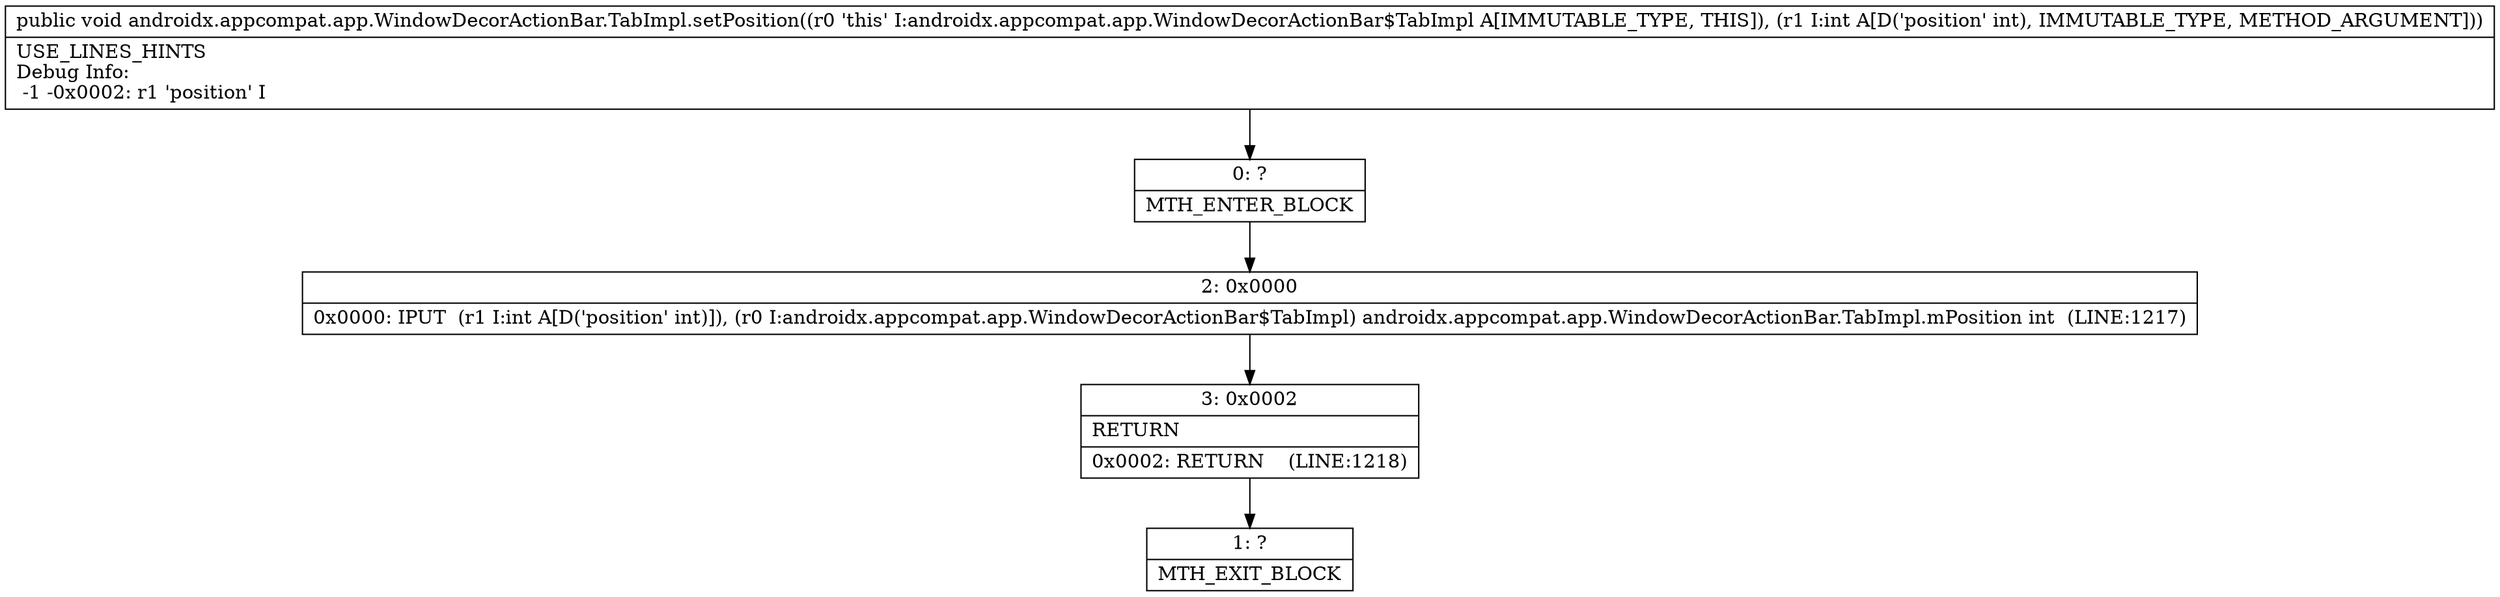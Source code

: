 digraph "CFG forandroidx.appcompat.app.WindowDecorActionBar.TabImpl.setPosition(I)V" {
Node_0 [shape=record,label="{0\:\ ?|MTH_ENTER_BLOCK\l}"];
Node_2 [shape=record,label="{2\:\ 0x0000|0x0000: IPUT  (r1 I:int A[D('position' int)]), (r0 I:androidx.appcompat.app.WindowDecorActionBar$TabImpl) androidx.appcompat.app.WindowDecorActionBar.TabImpl.mPosition int  (LINE:1217)\l}"];
Node_3 [shape=record,label="{3\:\ 0x0002|RETURN\l|0x0002: RETURN    (LINE:1218)\l}"];
Node_1 [shape=record,label="{1\:\ ?|MTH_EXIT_BLOCK\l}"];
MethodNode[shape=record,label="{public void androidx.appcompat.app.WindowDecorActionBar.TabImpl.setPosition((r0 'this' I:androidx.appcompat.app.WindowDecorActionBar$TabImpl A[IMMUTABLE_TYPE, THIS]), (r1 I:int A[D('position' int), IMMUTABLE_TYPE, METHOD_ARGUMENT]))  | USE_LINES_HINTS\lDebug Info:\l  \-1 \-0x0002: r1 'position' I\l}"];
MethodNode -> Node_0;Node_0 -> Node_2;
Node_2 -> Node_3;
Node_3 -> Node_1;
}

